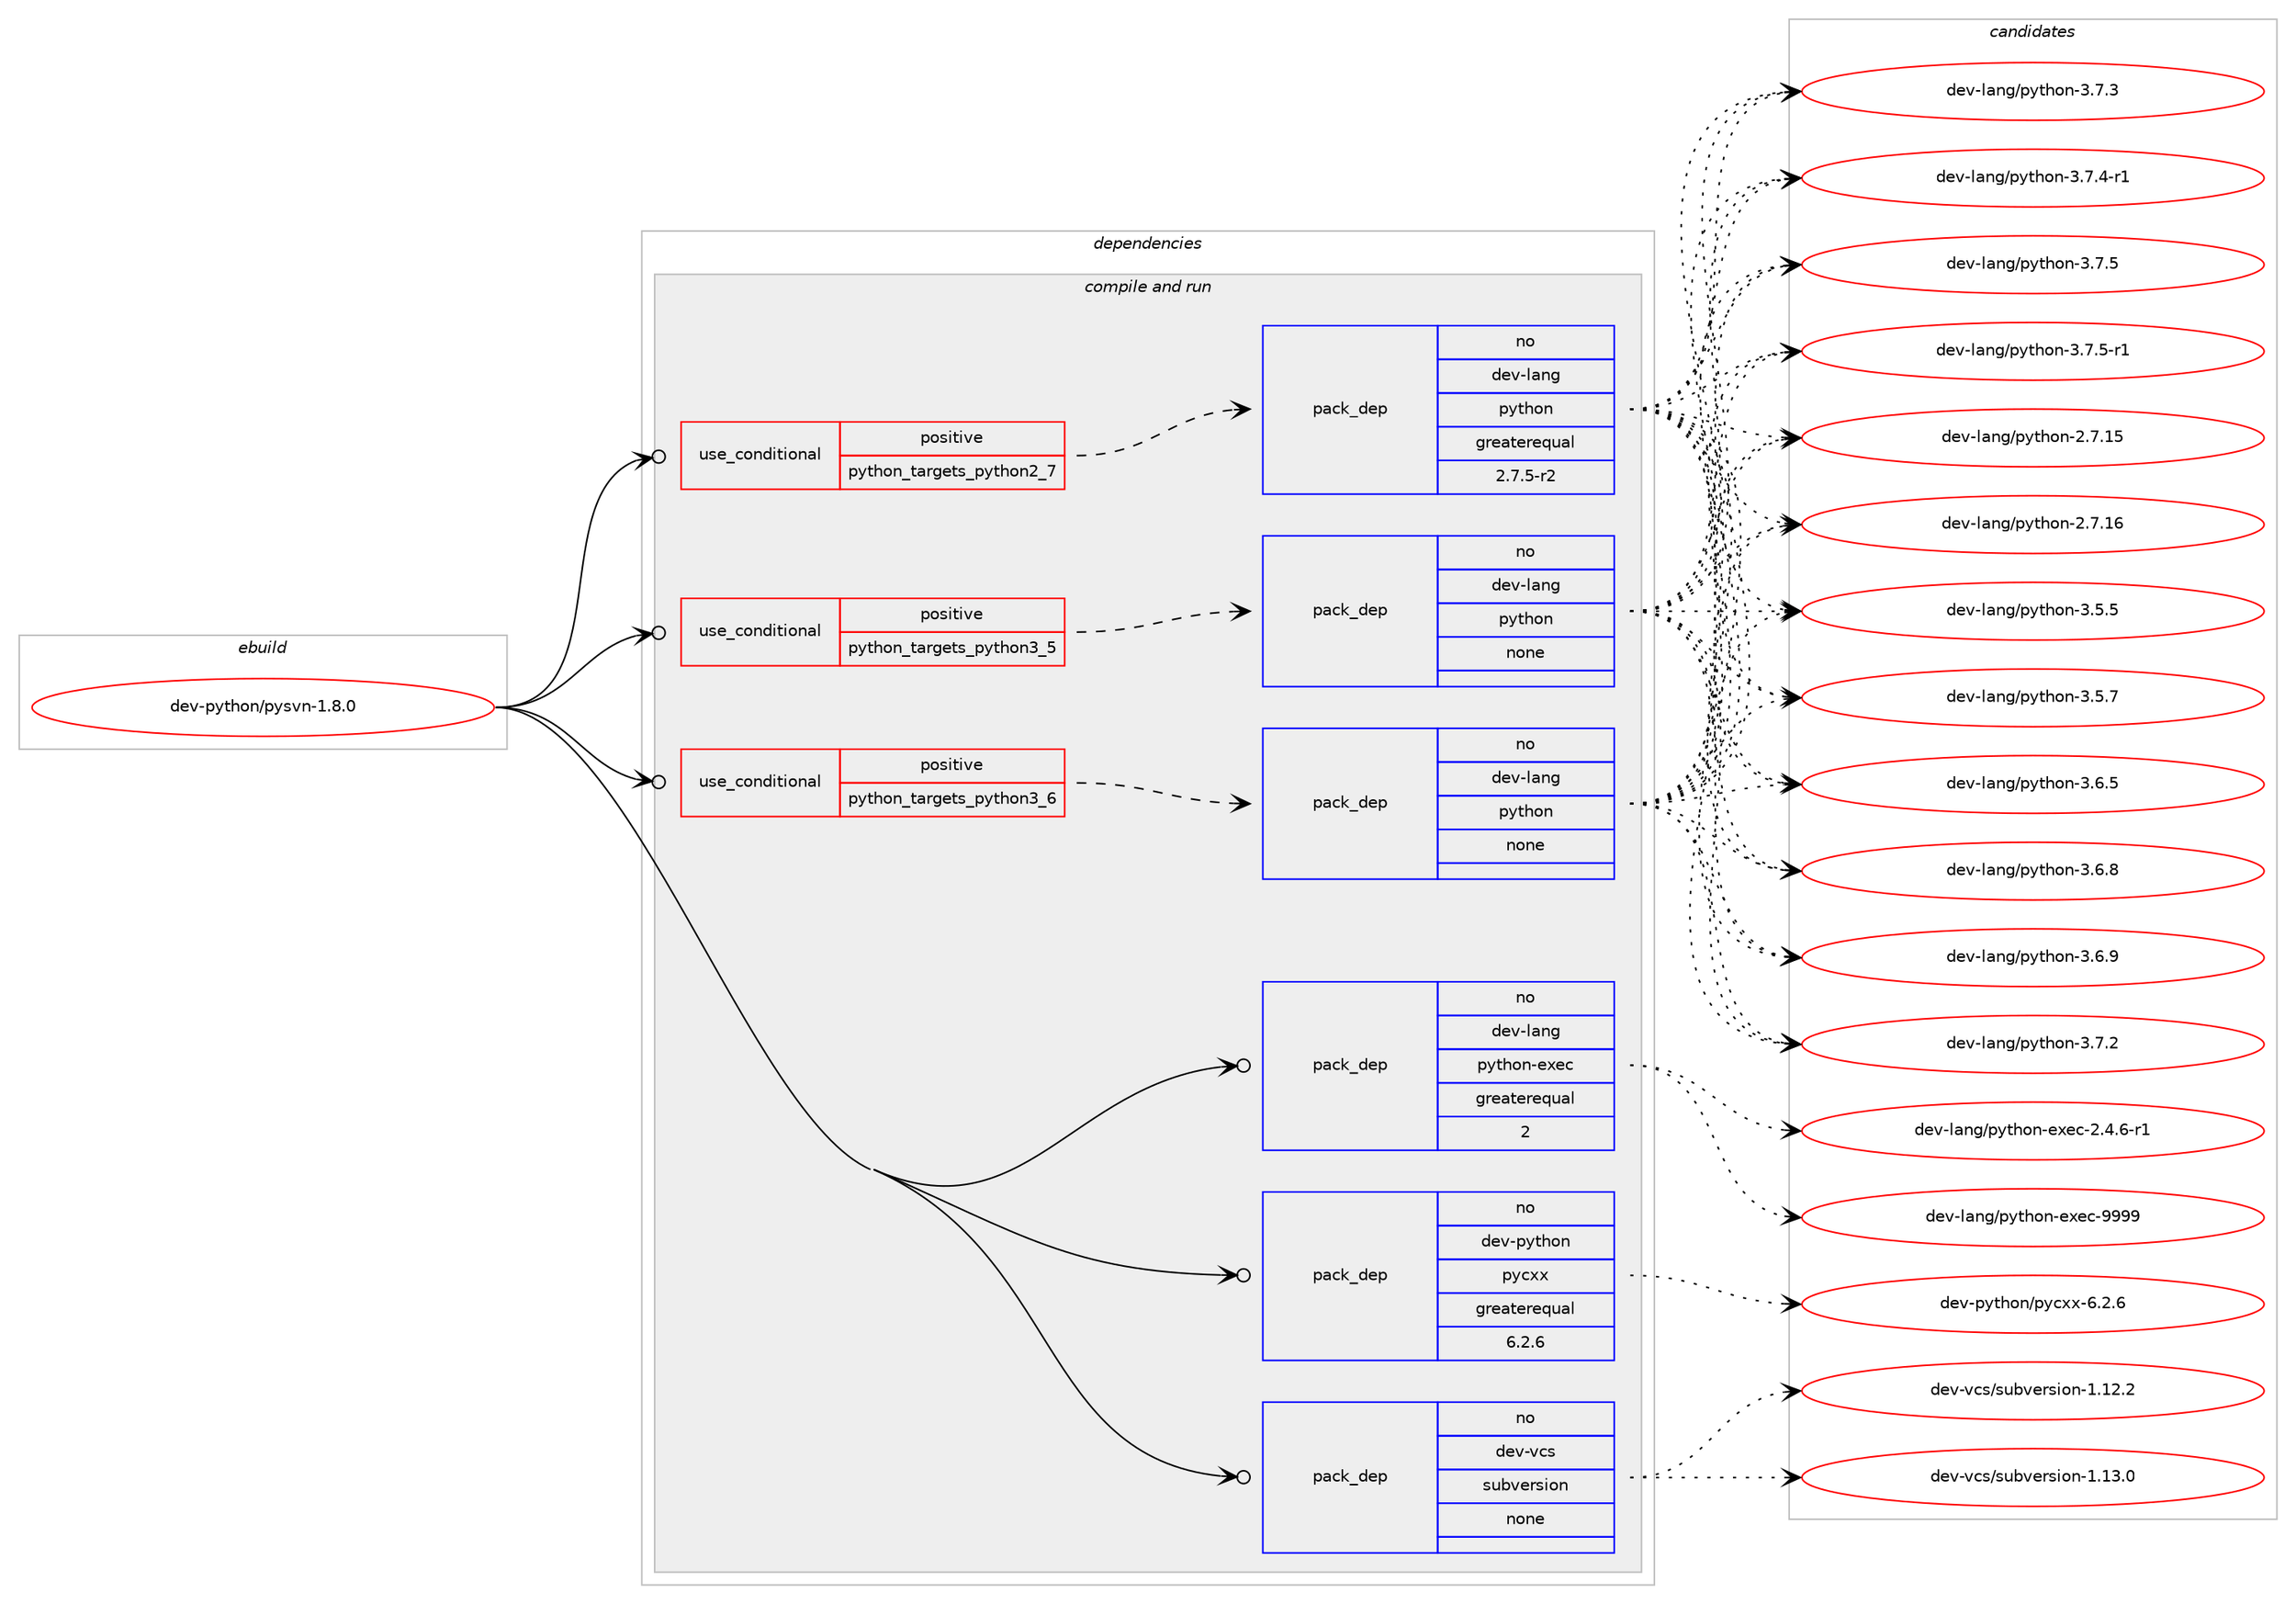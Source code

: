 digraph prolog {

# *************
# Graph options
# *************

newrank=true;
concentrate=true;
compound=true;
graph [rankdir=LR,fontname=Helvetica,fontsize=10,ranksep=1.5];#, ranksep=2.5, nodesep=0.2];
edge  [arrowhead=vee];
node  [fontname=Helvetica,fontsize=10];

# **********
# The ebuild
# **********

subgraph cluster_leftcol {
color=gray;
rank=same;
label=<<i>ebuild</i>>;
id [label="dev-python/pysvn-1.8.0", color=red, width=4, href="../dev-python/pysvn-1.8.0.svg"];
}

# ****************
# The dependencies
# ****************

subgraph cluster_midcol {
color=gray;
label=<<i>dependencies</i>>;
subgraph cluster_compile {
fillcolor="#eeeeee";
style=filled;
label=<<i>compile</i>>;
}
subgraph cluster_compileandrun {
fillcolor="#eeeeee";
style=filled;
label=<<i>compile and run</i>>;
subgraph cond146888 {
dependency628977 [label=<<TABLE BORDER="0" CELLBORDER="1" CELLSPACING="0" CELLPADDING="4"><TR><TD ROWSPAN="3" CELLPADDING="10">use_conditional</TD></TR><TR><TD>positive</TD></TR><TR><TD>python_targets_python2_7</TD></TR></TABLE>>, shape=none, color=red];
subgraph pack470224 {
dependency628978 [label=<<TABLE BORDER="0" CELLBORDER="1" CELLSPACING="0" CELLPADDING="4" WIDTH="220"><TR><TD ROWSPAN="6" CELLPADDING="30">pack_dep</TD></TR><TR><TD WIDTH="110">no</TD></TR><TR><TD>dev-lang</TD></TR><TR><TD>python</TD></TR><TR><TD>greaterequal</TD></TR><TR><TD>2.7.5-r2</TD></TR></TABLE>>, shape=none, color=blue];
}
dependency628977:e -> dependency628978:w [weight=20,style="dashed",arrowhead="vee"];
}
id:e -> dependency628977:w [weight=20,style="solid",arrowhead="odotvee"];
subgraph cond146889 {
dependency628979 [label=<<TABLE BORDER="0" CELLBORDER="1" CELLSPACING="0" CELLPADDING="4"><TR><TD ROWSPAN="3" CELLPADDING="10">use_conditional</TD></TR><TR><TD>positive</TD></TR><TR><TD>python_targets_python3_5</TD></TR></TABLE>>, shape=none, color=red];
subgraph pack470225 {
dependency628980 [label=<<TABLE BORDER="0" CELLBORDER="1" CELLSPACING="0" CELLPADDING="4" WIDTH="220"><TR><TD ROWSPAN="6" CELLPADDING="30">pack_dep</TD></TR><TR><TD WIDTH="110">no</TD></TR><TR><TD>dev-lang</TD></TR><TR><TD>python</TD></TR><TR><TD>none</TD></TR><TR><TD></TD></TR></TABLE>>, shape=none, color=blue];
}
dependency628979:e -> dependency628980:w [weight=20,style="dashed",arrowhead="vee"];
}
id:e -> dependency628979:w [weight=20,style="solid",arrowhead="odotvee"];
subgraph cond146890 {
dependency628981 [label=<<TABLE BORDER="0" CELLBORDER="1" CELLSPACING="0" CELLPADDING="4"><TR><TD ROWSPAN="3" CELLPADDING="10">use_conditional</TD></TR><TR><TD>positive</TD></TR><TR><TD>python_targets_python3_6</TD></TR></TABLE>>, shape=none, color=red];
subgraph pack470226 {
dependency628982 [label=<<TABLE BORDER="0" CELLBORDER="1" CELLSPACING="0" CELLPADDING="4" WIDTH="220"><TR><TD ROWSPAN="6" CELLPADDING="30">pack_dep</TD></TR><TR><TD WIDTH="110">no</TD></TR><TR><TD>dev-lang</TD></TR><TR><TD>python</TD></TR><TR><TD>none</TD></TR><TR><TD></TD></TR></TABLE>>, shape=none, color=blue];
}
dependency628981:e -> dependency628982:w [weight=20,style="dashed",arrowhead="vee"];
}
id:e -> dependency628981:w [weight=20,style="solid",arrowhead="odotvee"];
subgraph pack470227 {
dependency628983 [label=<<TABLE BORDER="0" CELLBORDER="1" CELLSPACING="0" CELLPADDING="4" WIDTH="220"><TR><TD ROWSPAN="6" CELLPADDING="30">pack_dep</TD></TR><TR><TD WIDTH="110">no</TD></TR><TR><TD>dev-lang</TD></TR><TR><TD>python-exec</TD></TR><TR><TD>greaterequal</TD></TR><TR><TD>2</TD></TR></TABLE>>, shape=none, color=blue];
}
id:e -> dependency628983:w [weight=20,style="solid",arrowhead="odotvee"];
subgraph pack470228 {
dependency628984 [label=<<TABLE BORDER="0" CELLBORDER="1" CELLSPACING="0" CELLPADDING="4" WIDTH="220"><TR><TD ROWSPAN="6" CELLPADDING="30">pack_dep</TD></TR><TR><TD WIDTH="110">no</TD></TR><TR><TD>dev-python</TD></TR><TR><TD>pycxx</TD></TR><TR><TD>greaterequal</TD></TR><TR><TD>6.2.6</TD></TR></TABLE>>, shape=none, color=blue];
}
id:e -> dependency628984:w [weight=20,style="solid",arrowhead="odotvee"];
subgraph pack470229 {
dependency628985 [label=<<TABLE BORDER="0" CELLBORDER="1" CELLSPACING="0" CELLPADDING="4" WIDTH="220"><TR><TD ROWSPAN="6" CELLPADDING="30">pack_dep</TD></TR><TR><TD WIDTH="110">no</TD></TR><TR><TD>dev-vcs</TD></TR><TR><TD>subversion</TD></TR><TR><TD>none</TD></TR><TR><TD></TD></TR></TABLE>>, shape=none, color=blue];
}
id:e -> dependency628985:w [weight=20,style="solid",arrowhead="odotvee"];
}
subgraph cluster_run {
fillcolor="#eeeeee";
style=filled;
label=<<i>run</i>>;
}
}

# **************
# The candidates
# **************

subgraph cluster_choices {
rank=same;
color=gray;
label=<<i>candidates</i>>;

subgraph choice470224 {
color=black;
nodesep=1;
choice10010111845108971101034711212111610411111045504655464953 [label="dev-lang/python-2.7.15", color=red, width=4,href="../dev-lang/python-2.7.15.svg"];
choice10010111845108971101034711212111610411111045504655464954 [label="dev-lang/python-2.7.16", color=red, width=4,href="../dev-lang/python-2.7.16.svg"];
choice100101118451089711010347112121116104111110455146534653 [label="dev-lang/python-3.5.5", color=red, width=4,href="../dev-lang/python-3.5.5.svg"];
choice100101118451089711010347112121116104111110455146534655 [label="dev-lang/python-3.5.7", color=red, width=4,href="../dev-lang/python-3.5.7.svg"];
choice100101118451089711010347112121116104111110455146544653 [label="dev-lang/python-3.6.5", color=red, width=4,href="../dev-lang/python-3.6.5.svg"];
choice100101118451089711010347112121116104111110455146544656 [label="dev-lang/python-3.6.8", color=red, width=4,href="../dev-lang/python-3.6.8.svg"];
choice100101118451089711010347112121116104111110455146544657 [label="dev-lang/python-3.6.9", color=red, width=4,href="../dev-lang/python-3.6.9.svg"];
choice100101118451089711010347112121116104111110455146554650 [label="dev-lang/python-3.7.2", color=red, width=4,href="../dev-lang/python-3.7.2.svg"];
choice100101118451089711010347112121116104111110455146554651 [label="dev-lang/python-3.7.3", color=red, width=4,href="../dev-lang/python-3.7.3.svg"];
choice1001011184510897110103471121211161041111104551465546524511449 [label="dev-lang/python-3.7.4-r1", color=red, width=4,href="../dev-lang/python-3.7.4-r1.svg"];
choice100101118451089711010347112121116104111110455146554653 [label="dev-lang/python-3.7.5", color=red, width=4,href="../dev-lang/python-3.7.5.svg"];
choice1001011184510897110103471121211161041111104551465546534511449 [label="dev-lang/python-3.7.5-r1", color=red, width=4,href="../dev-lang/python-3.7.5-r1.svg"];
dependency628978:e -> choice10010111845108971101034711212111610411111045504655464953:w [style=dotted,weight="100"];
dependency628978:e -> choice10010111845108971101034711212111610411111045504655464954:w [style=dotted,weight="100"];
dependency628978:e -> choice100101118451089711010347112121116104111110455146534653:w [style=dotted,weight="100"];
dependency628978:e -> choice100101118451089711010347112121116104111110455146534655:w [style=dotted,weight="100"];
dependency628978:e -> choice100101118451089711010347112121116104111110455146544653:w [style=dotted,weight="100"];
dependency628978:e -> choice100101118451089711010347112121116104111110455146544656:w [style=dotted,weight="100"];
dependency628978:e -> choice100101118451089711010347112121116104111110455146544657:w [style=dotted,weight="100"];
dependency628978:e -> choice100101118451089711010347112121116104111110455146554650:w [style=dotted,weight="100"];
dependency628978:e -> choice100101118451089711010347112121116104111110455146554651:w [style=dotted,weight="100"];
dependency628978:e -> choice1001011184510897110103471121211161041111104551465546524511449:w [style=dotted,weight="100"];
dependency628978:e -> choice100101118451089711010347112121116104111110455146554653:w [style=dotted,weight="100"];
dependency628978:e -> choice1001011184510897110103471121211161041111104551465546534511449:w [style=dotted,weight="100"];
}
subgraph choice470225 {
color=black;
nodesep=1;
choice10010111845108971101034711212111610411111045504655464953 [label="dev-lang/python-2.7.15", color=red, width=4,href="../dev-lang/python-2.7.15.svg"];
choice10010111845108971101034711212111610411111045504655464954 [label="dev-lang/python-2.7.16", color=red, width=4,href="../dev-lang/python-2.7.16.svg"];
choice100101118451089711010347112121116104111110455146534653 [label="dev-lang/python-3.5.5", color=red, width=4,href="../dev-lang/python-3.5.5.svg"];
choice100101118451089711010347112121116104111110455146534655 [label="dev-lang/python-3.5.7", color=red, width=4,href="../dev-lang/python-3.5.7.svg"];
choice100101118451089711010347112121116104111110455146544653 [label="dev-lang/python-3.6.5", color=red, width=4,href="../dev-lang/python-3.6.5.svg"];
choice100101118451089711010347112121116104111110455146544656 [label="dev-lang/python-3.6.8", color=red, width=4,href="../dev-lang/python-3.6.8.svg"];
choice100101118451089711010347112121116104111110455146544657 [label="dev-lang/python-3.6.9", color=red, width=4,href="../dev-lang/python-3.6.9.svg"];
choice100101118451089711010347112121116104111110455146554650 [label="dev-lang/python-3.7.2", color=red, width=4,href="../dev-lang/python-3.7.2.svg"];
choice100101118451089711010347112121116104111110455146554651 [label="dev-lang/python-3.7.3", color=red, width=4,href="../dev-lang/python-3.7.3.svg"];
choice1001011184510897110103471121211161041111104551465546524511449 [label="dev-lang/python-3.7.4-r1", color=red, width=4,href="../dev-lang/python-3.7.4-r1.svg"];
choice100101118451089711010347112121116104111110455146554653 [label="dev-lang/python-3.7.5", color=red, width=4,href="../dev-lang/python-3.7.5.svg"];
choice1001011184510897110103471121211161041111104551465546534511449 [label="dev-lang/python-3.7.5-r1", color=red, width=4,href="../dev-lang/python-3.7.5-r1.svg"];
dependency628980:e -> choice10010111845108971101034711212111610411111045504655464953:w [style=dotted,weight="100"];
dependency628980:e -> choice10010111845108971101034711212111610411111045504655464954:w [style=dotted,weight="100"];
dependency628980:e -> choice100101118451089711010347112121116104111110455146534653:w [style=dotted,weight="100"];
dependency628980:e -> choice100101118451089711010347112121116104111110455146534655:w [style=dotted,weight="100"];
dependency628980:e -> choice100101118451089711010347112121116104111110455146544653:w [style=dotted,weight="100"];
dependency628980:e -> choice100101118451089711010347112121116104111110455146544656:w [style=dotted,weight="100"];
dependency628980:e -> choice100101118451089711010347112121116104111110455146544657:w [style=dotted,weight="100"];
dependency628980:e -> choice100101118451089711010347112121116104111110455146554650:w [style=dotted,weight="100"];
dependency628980:e -> choice100101118451089711010347112121116104111110455146554651:w [style=dotted,weight="100"];
dependency628980:e -> choice1001011184510897110103471121211161041111104551465546524511449:w [style=dotted,weight="100"];
dependency628980:e -> choice100101118451089711010347112121116104111110455146554653:w [style=dotted,weight="100"];
dependency628980:e -> choice1001011184510897110103471121211161041111104551465546534511449:w [style=dotted,weight="100"];
}
subgraph choice470226 {
color=black;
nodesep=1;
choice10010111845108971101034711212111610411111045504655464953 [label="dev-lang/python-2.7.15", color=red, width=4,href="../dev-lang/python-2.7.15.svg"];
choice10010111845108971101034711212111610411111045504655464954 [label="dev-lang/python-2.7.16", color=red, width=4,href="../dev-lang/python-2.7.16.svg"];
choice100101118451089711010347112121116104111110455146534653 [label="dev-lang/python-3.5.5", color=red, width=4,href="../dev-lang/python-3.5.5.svg"];
choice100101118451089711010347112121116104111110455146534655 [label="dev-lang/python-3.5.7", color=red, width=4,href="../dev-lang/python-3.5.7.svg"];
choice100101118451089711010347112121116104111110455146544653 [label="dev-lang/python-3.6.5", color=red, width=4,href="../dev-lang/python-3.6.5.svg"];
choice100101118451089711010347112121116104111110455146544656 [label="dev-lang/python-3.6.8", color=red, width=4,href="../dev-lang/python-3.6.8.svg"];
choice100101118451089711010347112121116104111110455146544657 [label="dev-lang/python-3.6.9", color=red, width=4,href="../dev-lang/python-3.6.9.svg"];
choice100101118451089711010347112121116104111110455146554650 [label="dev-lang/python-3.7.2", color=red, width=4,href="../dev-lang/python-3.7.2.svg"];
choice100101118451089711010347112121116104111110455146554651 [label="dev-lang/python-3.7.3", color=red, width=4,href="../dev-lang/python-3.7.3.svg"];
choice1001011184510897110103471121211161041111104551465546524511449 [label="dev-lang/python-3.7.4-r1", color=red, width=4,href="../dev-lang/python-3.7.4-r1.svg"];
choice100101118451089711010347112121116104111110455146554653 [label="dev-lang/python-3.7.5", color=red, width=4,href="../dev-lang/python-3.7.5.svg"];
choice1001011184510897110103471121211161041111104551465546534511449 [label="dev-lang/python-3.7.5-r1", color=red, width=4,href="../dev-lang/python-3.7.5-r1.svg"];
dependency628982:e -> choice10010111845108971101034711212111610411111045504655464953:w [style=dotted,weight="100"];
dependency628982:e -> choice10010111845108971101034711212111610411111045504655464954:w [style=dotted,weight="100"];
dependency628982:e -> choice100101118451089711010347112121116104111110455146534653:w [style=dotted,weight="100"];
dependency628982:e -> choice100101118451089711010347112121116104111110455146534655:w [style=dotted,weight="100"];
dependency628982:e -> choice100101118451089711010347112121116104111110455146544653:w [style=dotted,weight="100"];
dependency628982:e -> choice100101118451089711010347112121116104111110455146544656:w [style=dotted,weight="100"];
dependency628982:e -> choice100101118451089711010347112121116104111110455146544657:w [style=dotted,weight="100"];
dependency628982:e -> choice100101118451089711010347112121116104111110455146554650:w [style=dotted,weight="100"];
dependency628982:e -> choice100101118451089711010347112121116104111110455146554651:w [style=dotted,weight="100"];
dependency628982:e -> choice1001011184510897110103471121211161041111104551465546524511449:w [style=dotted,weight="100"];
dependency628982:e -> choice100101118451089711010347112121116104111110455146554653:w [style=dotted,weight="100"];
dependency628982:e -> choice1001011184510897110103471121211161041111104551465546534511449:w [style=dotted,weight="100"];
}
subgraph choice470227 {
color=black;
nodesep=1;
choice10010111845108971101034711212111610411111045101120101994550465246544511449 [label="dev-lang/python-exec-2.4.6-r1", color=red, width=4,href="../dev-lang/python-exec-2.4.6-r1.svg"];
choice10010111845108971101034711212111610411111045101120101994557575757 [label="dev-lang/python-exec-9999", color=red, width=4,href="../dev-lang/python-exec-9999.svg"];
dependency628983:e -> choice10010111845108971101034711212111610411111045101120101994550465246544511449:w [style=dotted,weight="100"];
dependency628983:e -> choice10010111845108971101034711212111610411111045101120101994557575757:w [style=dotted,weight="100"];
}
subgraph choice470228 {
color=black;
nodesep=1;
choice100101118451121211161041111104711212199120120455446504654 [label="dev-python/pycxx-6.2.6", color=red, width=4,href="../dev-python/pycxx-6.2.6.svg"];
dependency628984:e -> choice100101118451121211161041111104711212199120120455446504654:w [style=dotted,weight="100"];
}
subgraph choice470229 {
color=black;
nodesep=1;
choice1001011184511899115471151179811810111411510511111045494649504650 [label="dev-vcs/subversion-1.12.2", color=red, width=4,href="../dev-vcs/subversion-1.12.2.svg"];
choice1001011184511899115471151179811810111411510511111045494649514648 [label="dev-vcs/subversion-1.13.0", color=red, width=4,href="../dev-vcs/subversion-1.13.0.svg"];
dependency628985:e -> choice1001011184511899115471151179811810111411510511111045494649504650:w [style=dotted,weight="100"];
dependency628985:e -> choice1001011184511899115471151179811810111411510511111045494649514648:w [style=dotted,weight="100"];
}
}

}
